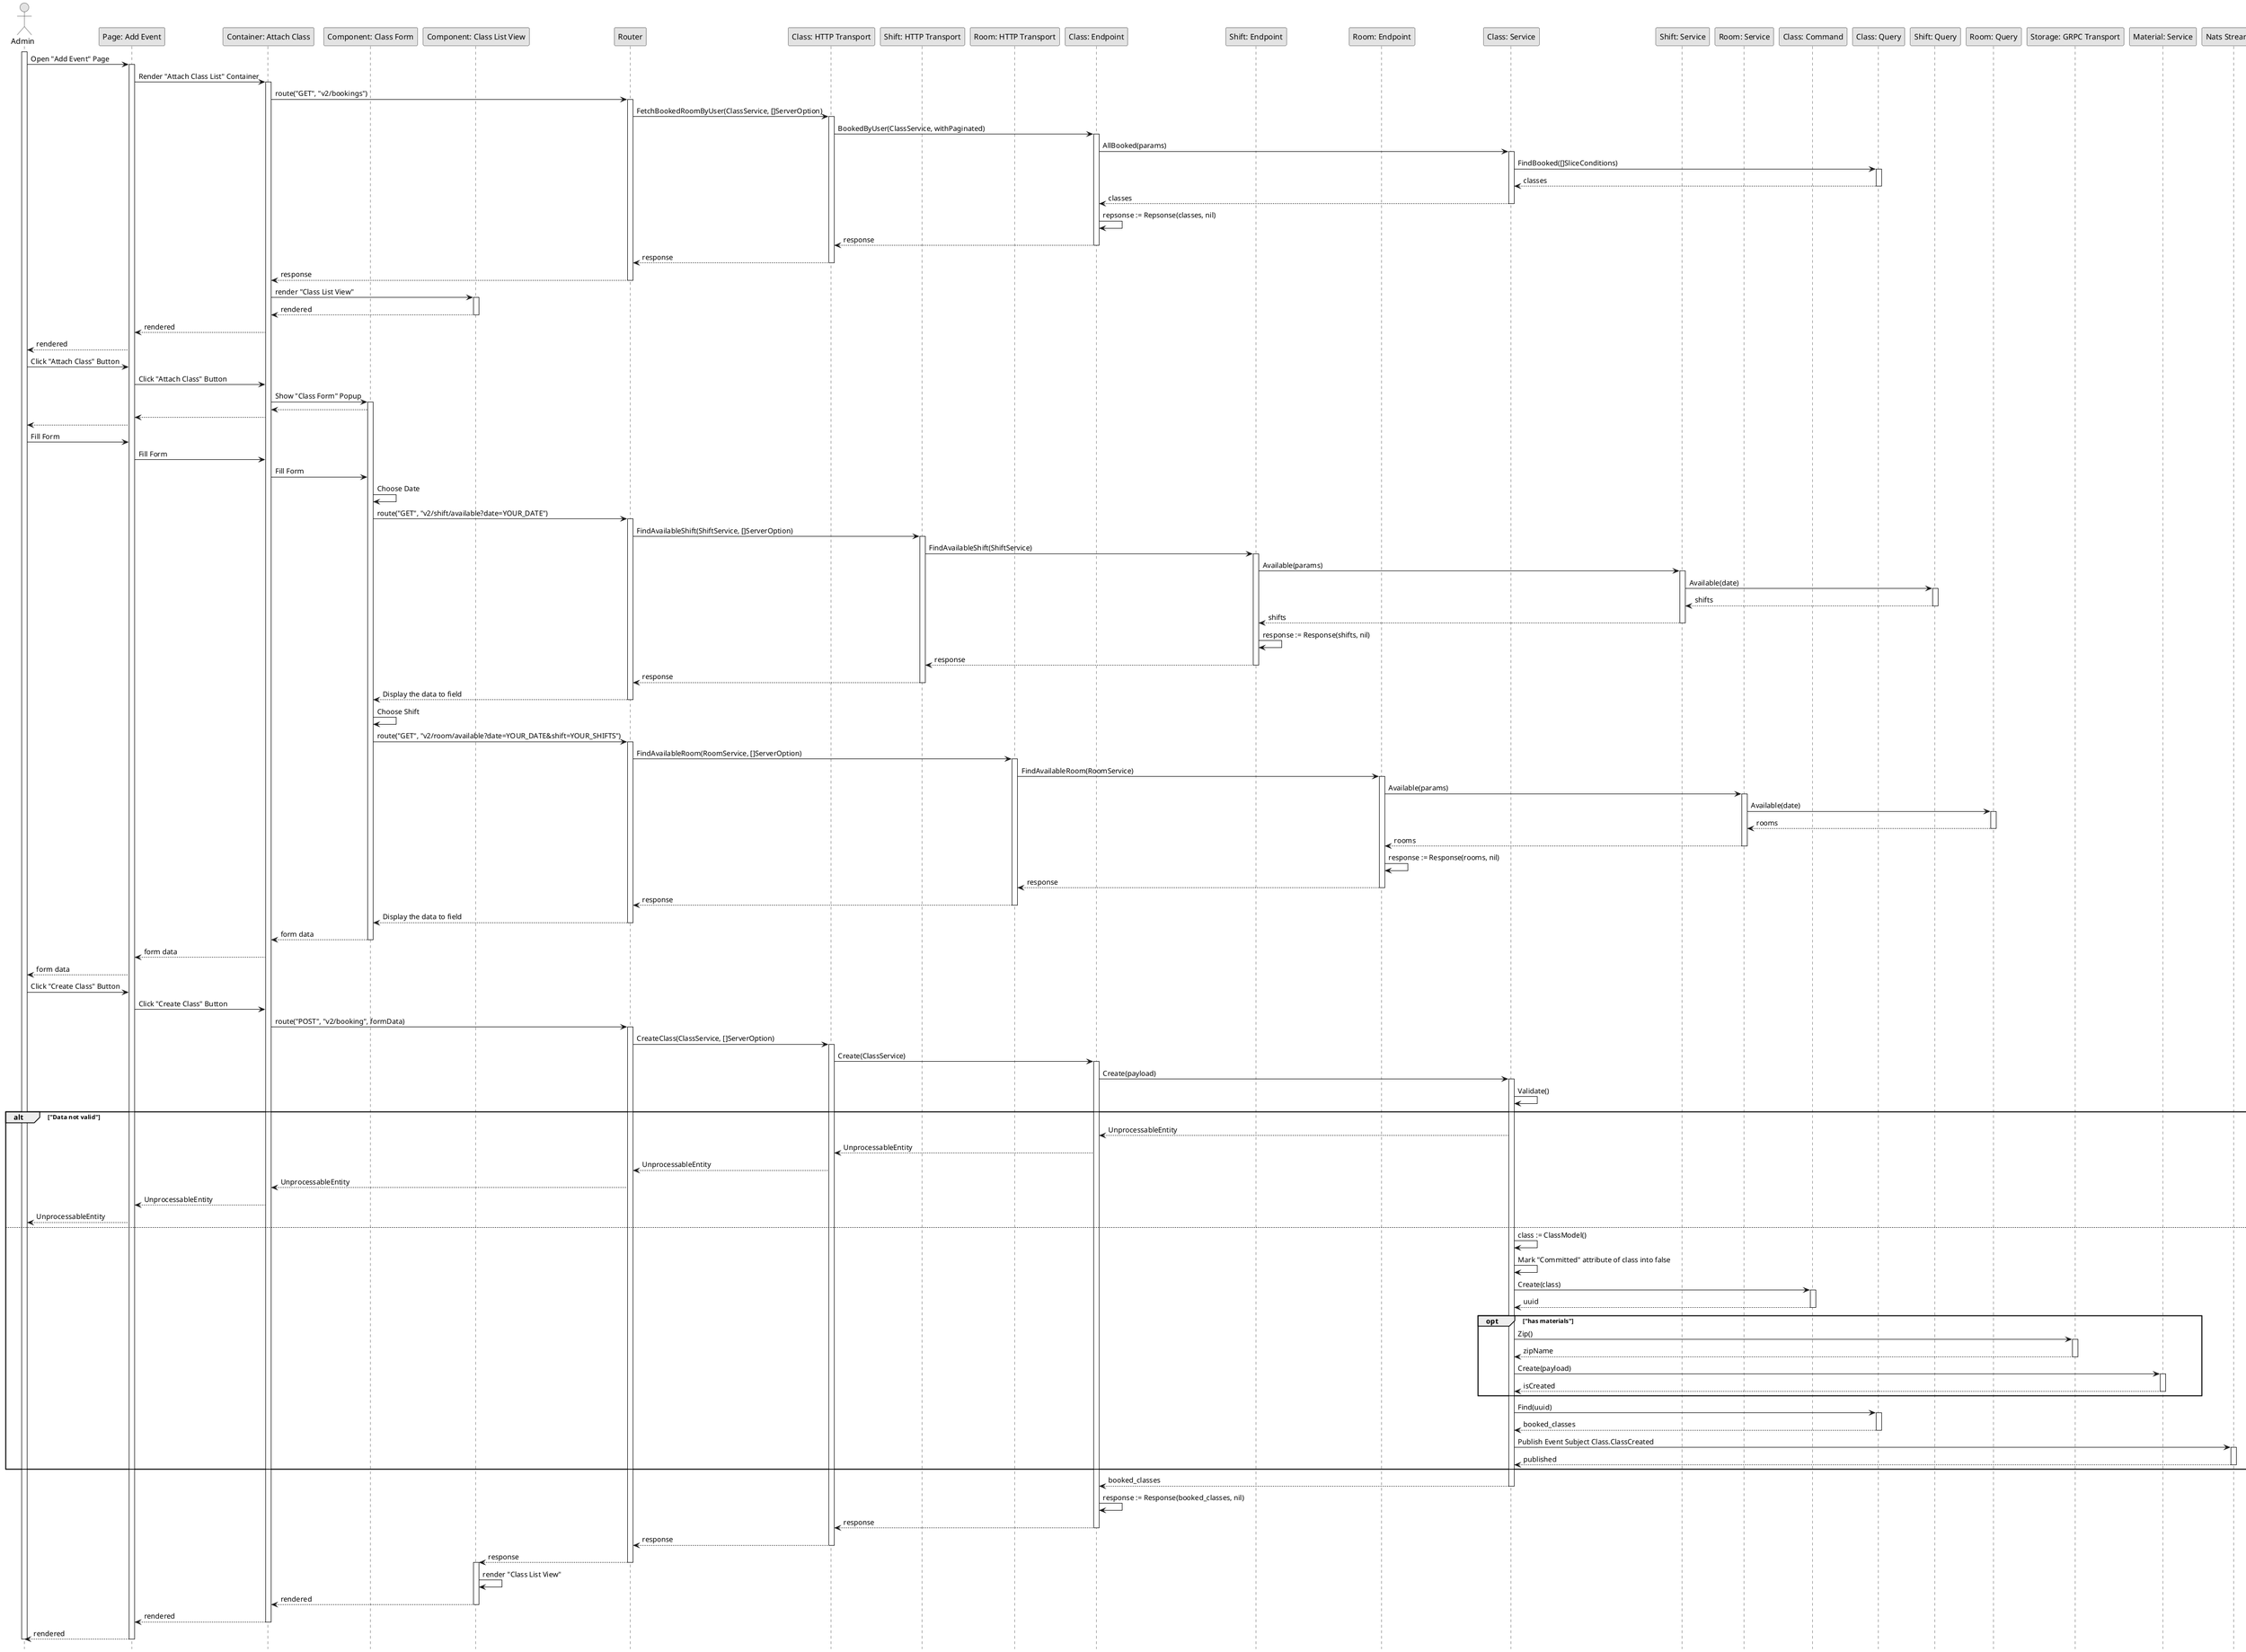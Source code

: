 @startuml BookingClass

skinparam Monochrome true
skinparam Shadowing false
hide footbox

actor Admin
participant "Page: Add Event" as AddEventPage
participant "Container: Attach Class" as AttachClassListContainer
participant "Component: Class Form" as ClassForm
participant "Component: Class List View" as ClassListView
participant "Router" as Router
participant "Class: HTTP Transport" as ClassHTTPTransport
participant "Shift: HTTP Transport" as ShiftHTTPTransport
participant "Room: HTTP Transport" as RoomHTTPTransport
participant "Class: Endpoint" as ClassEndpoint
participant "Shift: Endpoint" as ShiftEndpoint
participant "Room: Endpoint" as RoomEndpoint
participant "Class: Service" as ClassService
participant "Shift: Service" as ShiftService
participant "Room: Service" as RoomService
participant "Class: Command" as ClassCommand
participant "Class: Query" as ClassQuery
participant "Shift: Query" as ShiftQuery
participant "Room: Query" as RoomQuery
participant "Storage: GRPC Transport" as StorageGRPCTransport
participant "Material: Service" as MaterialService
participant "Nats Streaming" as NatsStreaming

activate Admin

Admin->AddEventPage: Open "Add Event" Page
activate AddEventPage
AddEventPage->AttachClassListContainer: Render "Attach Class List" Container
activate AttachClassListContainer
AttachClassListContainer->Router: route("GET", "v2/bookings")
activate Router
Router->ClassHTTPTransport: FetchBookedRoomByUser(ClassService, []ServerOption)
activate ClassHTTPTransport
ClassHTTPTransport->ClassEndpoint: BookedByUser(ClassService, withPaginated)
activate ClassEndpoint
ClassEndpoint->ClassService: AllBooked(params)

activate ClassService
ClassService->ClassQuery: FindBooked([]SliceConditions)
activate ClassQuery
ClassQuery-->ClassService: classes
deactivate ClassQuery
ClassService-->ClassEndpoint: classes
deactivate ClassService
ClassEndpoint->ClassEndpoint: repsonse := Repsonse(classes, nil)
ClassEndpoint-->ClassHTTPTransport: response
deactivate ClassEndpoint
ClassHTTPTransport-->Router: response
deactivate ClassHTTPTransport
Router-->AttachClassListContainer: response
deactivate Router
AttachClassListContainer->ClassListView: render "Class List View"
activate ClassListView
ClassListView-->AttachClassListContainer: rendered
deactivate ClassListView
AttachClassListContainer-->AddEventPage: rendered
AddEventPage-->Admin: rendered

Admin->AddEventPage: Click "Attach Class" Button
AddEventPage->AttachClassListContainer: Click "Attach Class" Button
AttachClassListContainer->ClassForm: Show "Class Form" Popup
activate ClassForm
ClassForm-->AttachClassListContainer
AttachClassListContainer-->AddEventPage
AddEventPage-->Admin

Admin->AddEventPage: Fill Form
AddEventPage->AttachClassListContainer: Fill Form
AttachClassListContainer->ClassForm: Fill Form

ClassForm->ClassForm: Choose Date
ClassForm->Router: route("GET", "v2/shift/available?date=YOUR_DATE")
activate Router
Router->ShiftHTTPTransport: FindAvailableShift(ShiftService, []ServerOption)
activate ShiftHTTPTransport
ShiftHTTPTransport->ShiftEndpoint: FindAvailableShift(ShiftService)
activate ShiftEndpoint
ShiftEndpoint->ShiftService: Available(params)
activate ShiftService
ShiftService->ShiftQuery: Available(date)
activate ShiftQuery
ShiftQuery-->ShiftService: shifts
deactivate ShiftQuery
ShiftService-->ShiftEndpoint: shifts
deactivate ShiftService
ShiftEndpoint->ShiftEndpoint: response := Response(shifts, nil)
ShiftEndpoint-->ShiftHTTPTransport: response
deactivate ShiftEndpoint
ShiftHTTPTransport-->Router: response
deactivate ShiftHTTPTransport
Router-->ClassForm: Display the data to field
deactivate Router

ClassForm->ClassForm: Choose Shift
ClassForm->Router: route("GET", "v2/room/available?date=YOUR_DATE&shift=YOUR_SHIFTS")
activate Router
Router->RoomHTTPTransport: FindAvailableRoom(RoomService, []ServerOption)
activate RoomHTTPTransport
RoomHTTPTransport->RoomEndpoint: FindAvailableRoom(RoomService)
activate RoomEndpoint
RoomEndpoint->RoomService: Available(params)
activate RoomService
RoomService->RoomQuery: Available(date)
activate RoomQuery
RoomQuery-->RoomService: rooms
deactivate RoomQuery
RoomService-->RoomEndpoint: rooms
deactivate RoomService
RoomEndpoint->RoomEndpoint: response := Response(rooms, nil)
RoomEndpoint-->RoomHTTPTransport: response
deactivate RoomEndpoint
RoomHTTPTransport-->Router: response
deactivate RoomHTTPTransport
Router-->ClassForm: Display the data to field
deactivate Router

ClassForm-->AttachClassListContainer: form data
deactivate ClassForm
AttachClassListContainer-->AddEventPage: form data
AddEventPage-->Admin: form data

Admin->AddEventPage: Click "Create Class" Button
AddEventPage->AttachClassListContainer: Click "Create Class" Button
AttachClassListContainer->Router: route("POST", "v2/booking", formData)
activate Router
Router->ClassHTTPTransport: CreateClass(ClassService, []ServerOption)
activate ClassHTTPTransport
ClassHTTPTransport->ClassEndpoint: Create(ClassService)
activate ClassEndpoint
ClassEndpoint->ClassService: Create(payload)

activate ClassService
ClassService->ClassService: Validate()

alt "Data not valid"
    ClassService-->ClassEndpoint: UnprocessableEntity
    ClassEndpoint-->ClassHTTPTransport: UnprocessableEntity
    ClassHTTPTransport-->Router: UnprocessableEntity
    Router-->AttachClassListContainer: UnprocessableEntity
    AttachClassListContainer-->AddEventPage: UnprocessableEntity
    AddEventPage-->Admin: UnprocessableEntity
else
    ClassService->ClassService: class := ClassModel()
    ClassService->ClassService: Mark "Committed" attribute of class into false
    ClassService->ClassCommand: Create(class)
    activate ClassCommand
    ClassCommand-->ClassService: uuid
    deactivate ClassCommand

    opt "has materials"
        ClassService->StorageGRPCTransport: Zip()
        activate StorageGRPCTransport
        StorageGRPCTransport-->ClassService: zipName
        deactivate StorageGRPCTransport

        ClassService->MaterialService: Create(payload)
        activate MaterialService
        MaterialService-->ClassService: isCreated
        deactivate MaterialService
    end

    ClassService->ClassQuery: Find(uuid)
    activate ClassQuery
    ClassQuery-->ClassService: booked_classes
    deactivate ClassQuery
    ClassService->NatsStreaming: Publish Event Subject Class.ClassCreated
    activate NatsStreaming
    NatsStreaming-->ClassService: published
    deactivate NatsStreaming
end

ClassService-->ClassEndpoint: booked_classes
deactivate ClassService
ClassEndpoint->ClassEndpoint: response := Response(booked_classes, nil)
ClassEndpoint-->ClassHTTPTransport: response
deactivate ClassEndpoint
ClassHTTPTransport-->Router: response
deactivate ClassHTTPTransport
Router-->ClassListView: response
deactivate Router
activate ClassListView
ClassListView->ClassListView: render "Class List View"
ClassListView-->AttachClassListContainer: rendered
deactivate ClassListView
AttachClassListContainer-->AddEventPage: rendered
deactivate AttachClassListContainer
AddEventPage-->Admin: rendered
deactivate AddEventPage

deactivate Admin

@enduml